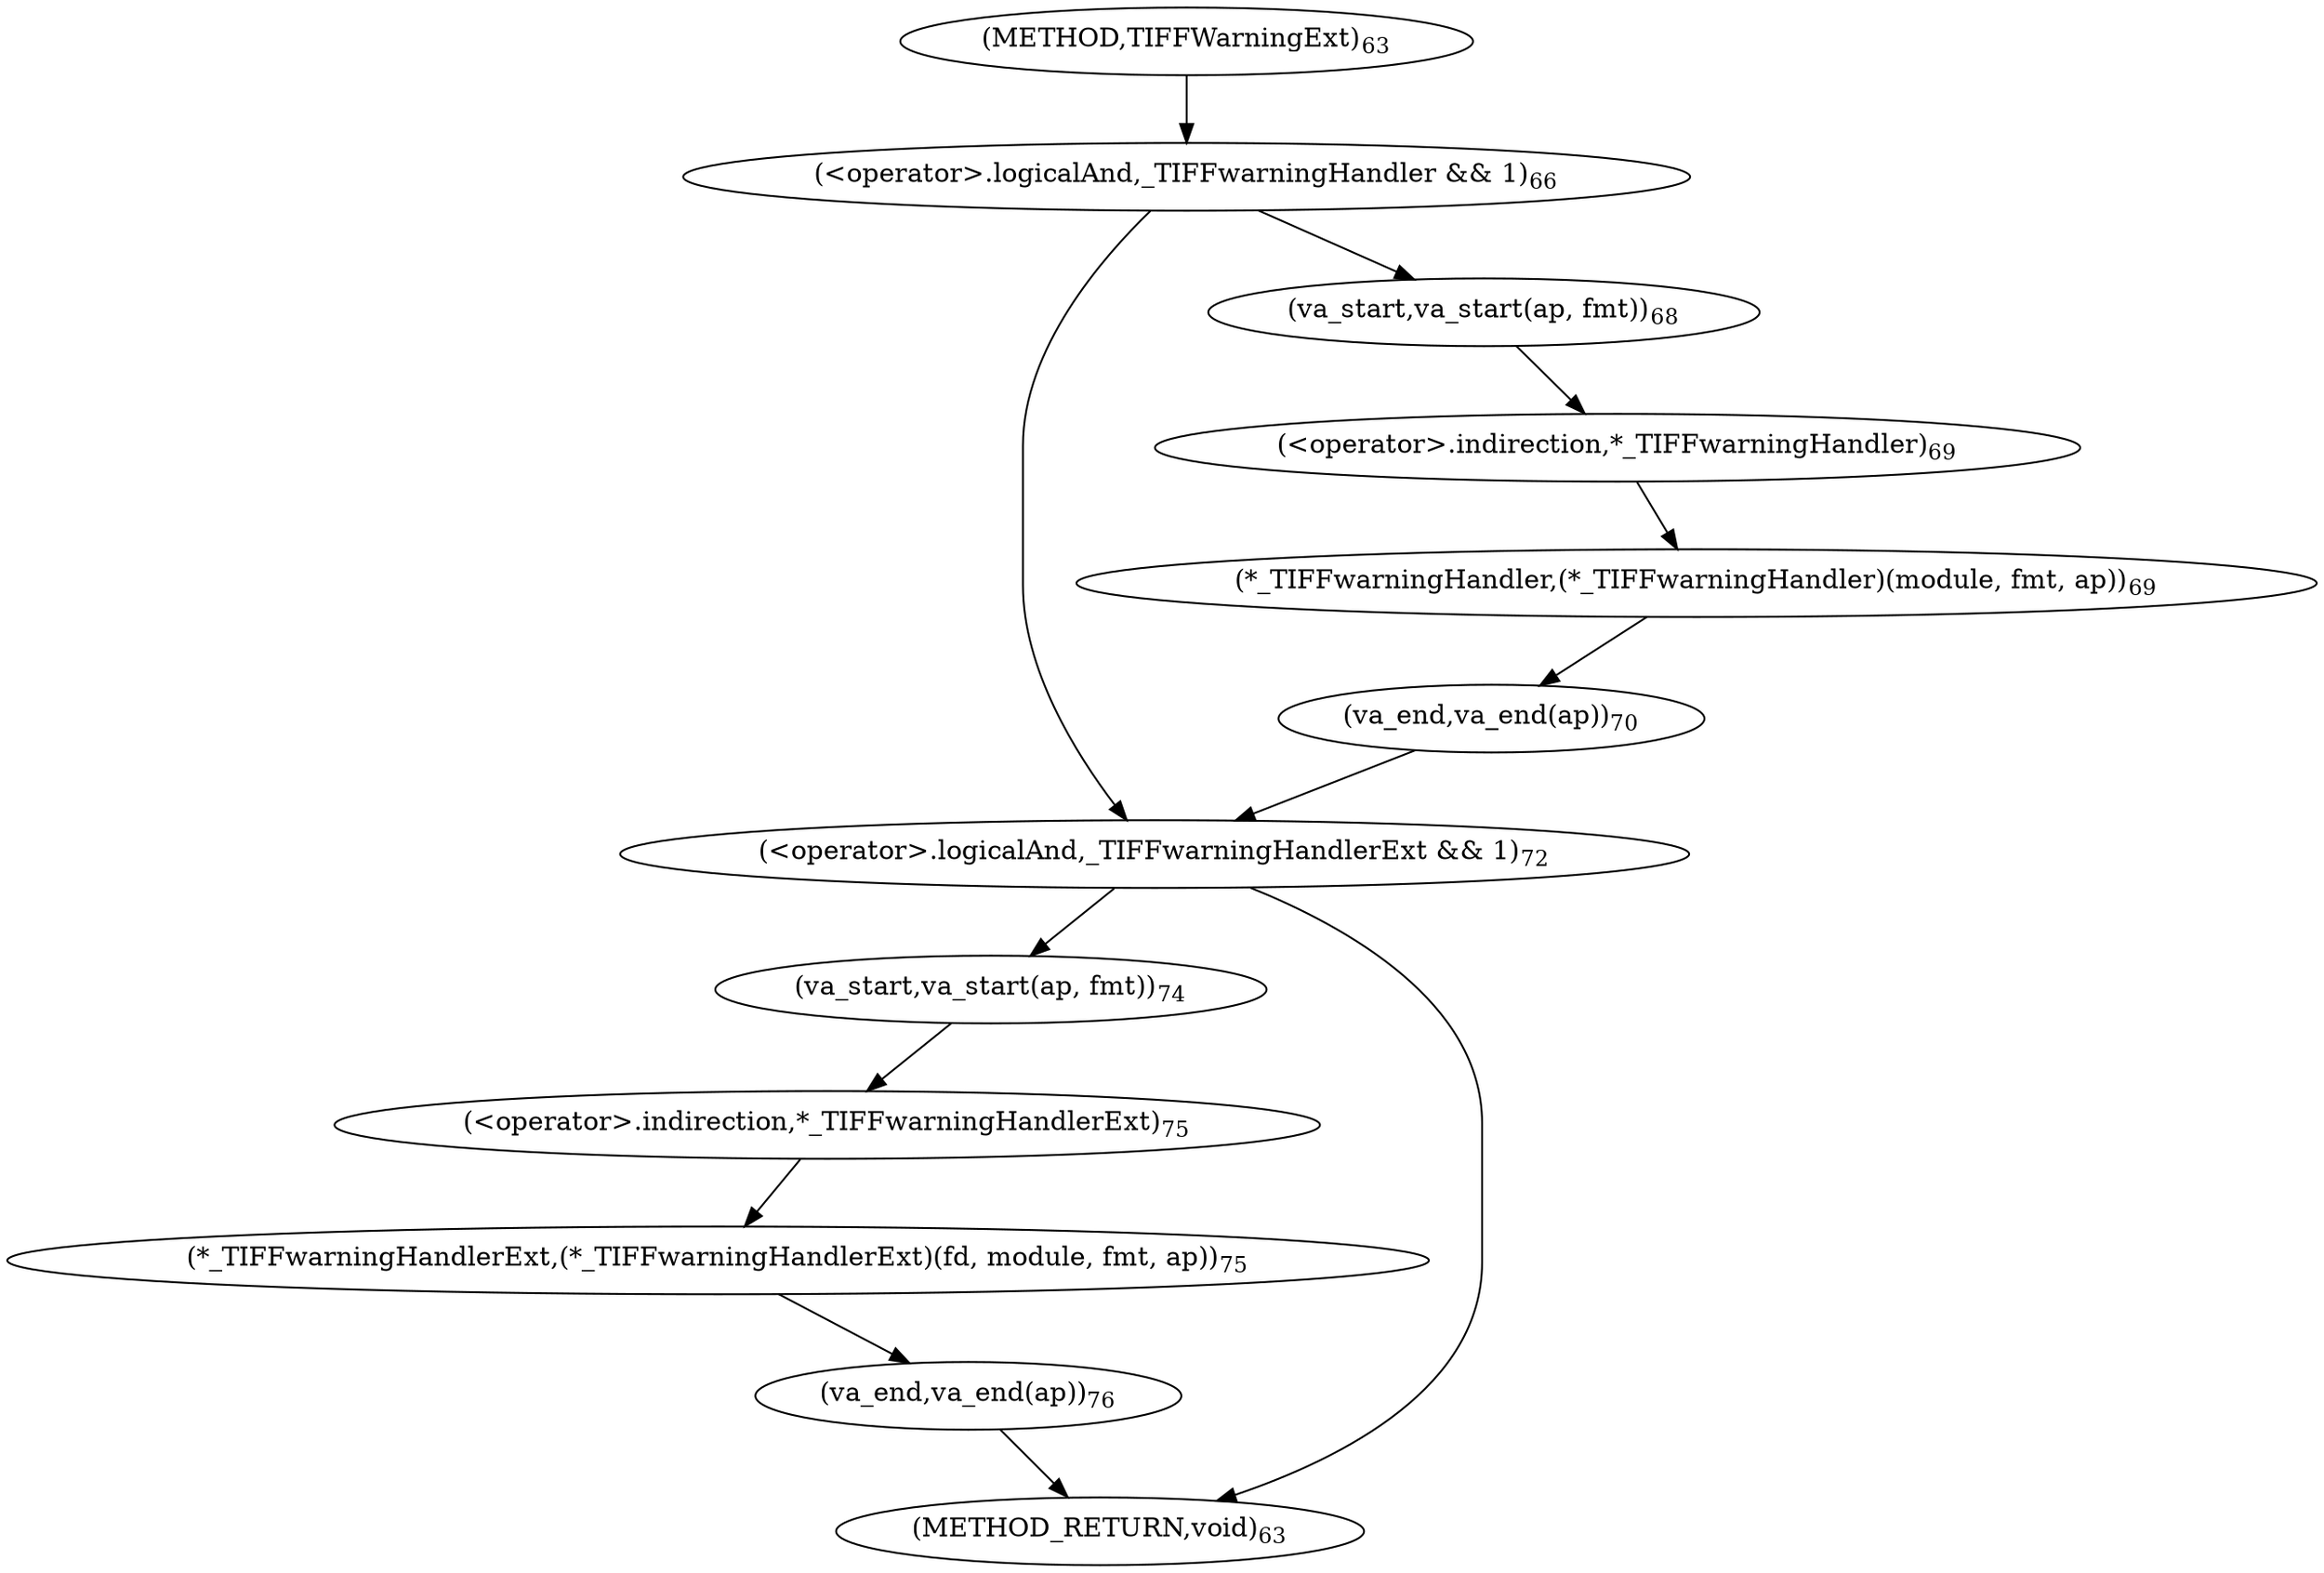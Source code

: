 digraph "TIFFWarningExt" {  
"45225" [label = <(&lt;operator&gt;.logicalAnd,_TIFFwarningHandler &amp;&amp; 1)<SUB>66</SUB>> ]
"45241" [label = <(&lt;operator&gt;.logicalAnd,_TIFFwarningHandlerExt &amp;&amp; 1)<SUB>72</SUB>> ]
"45229" [label = <(va_start,va_start(ap, fmt))<SUB>68</SUB>> ]
"45232" [label = <(*_TIFFwarningHandler,(*_TIFFwarningHandler)(module, fmt, ap))<SUB>69</SUB>> ]
"45238" [label = <(va_end,va_end(ap))<SUB>70</SUB>> ]
"45245" [label = <(va_start,va_start(ap, fmt))<SUB>74</SUB>> ]
"45248" [label = <(*_TIFFwarningHandlerExt,(*_TIFFwarningHandlerExt)(fd, module, fmt, ap))<SUB>75</SUB>> ]
"45255" [label = <(va_end,va_end(ap))<SUB>76</SUB>> ]
"45233" [label = <(&lt;operator&gt;.indirection,*_TIFFwarningHandler)<SUB>69</SUB>> ]
"45249" [label = <(&lt;operator&gt;.indirection,*_TIFFwarningHandlerExt)<SUB>75</SUB>> ]
"45218" [label = <(METHOD,TIFFWarningExt)<SUB>63</SUB>> ]
"45257" [label = <(METHOD_RETURN,void)<SUB>63</SUB>> ]
  "45225" -> "45229" 
  "45225" -> "45241" 
  "45241" -> "45257" 
  "45241" -> "45245" 
  "45229" -> "45233" 
  "45232" -> "45238" 
  "45238" -> "45241" 
  "45245" -> "45249" 
  "45248" -> "45255" 
  "45255" -> "45257" 
  "45233" -> "45232" 
  "45249" -> "45248" 
  "45218" -> "45225" 
}
